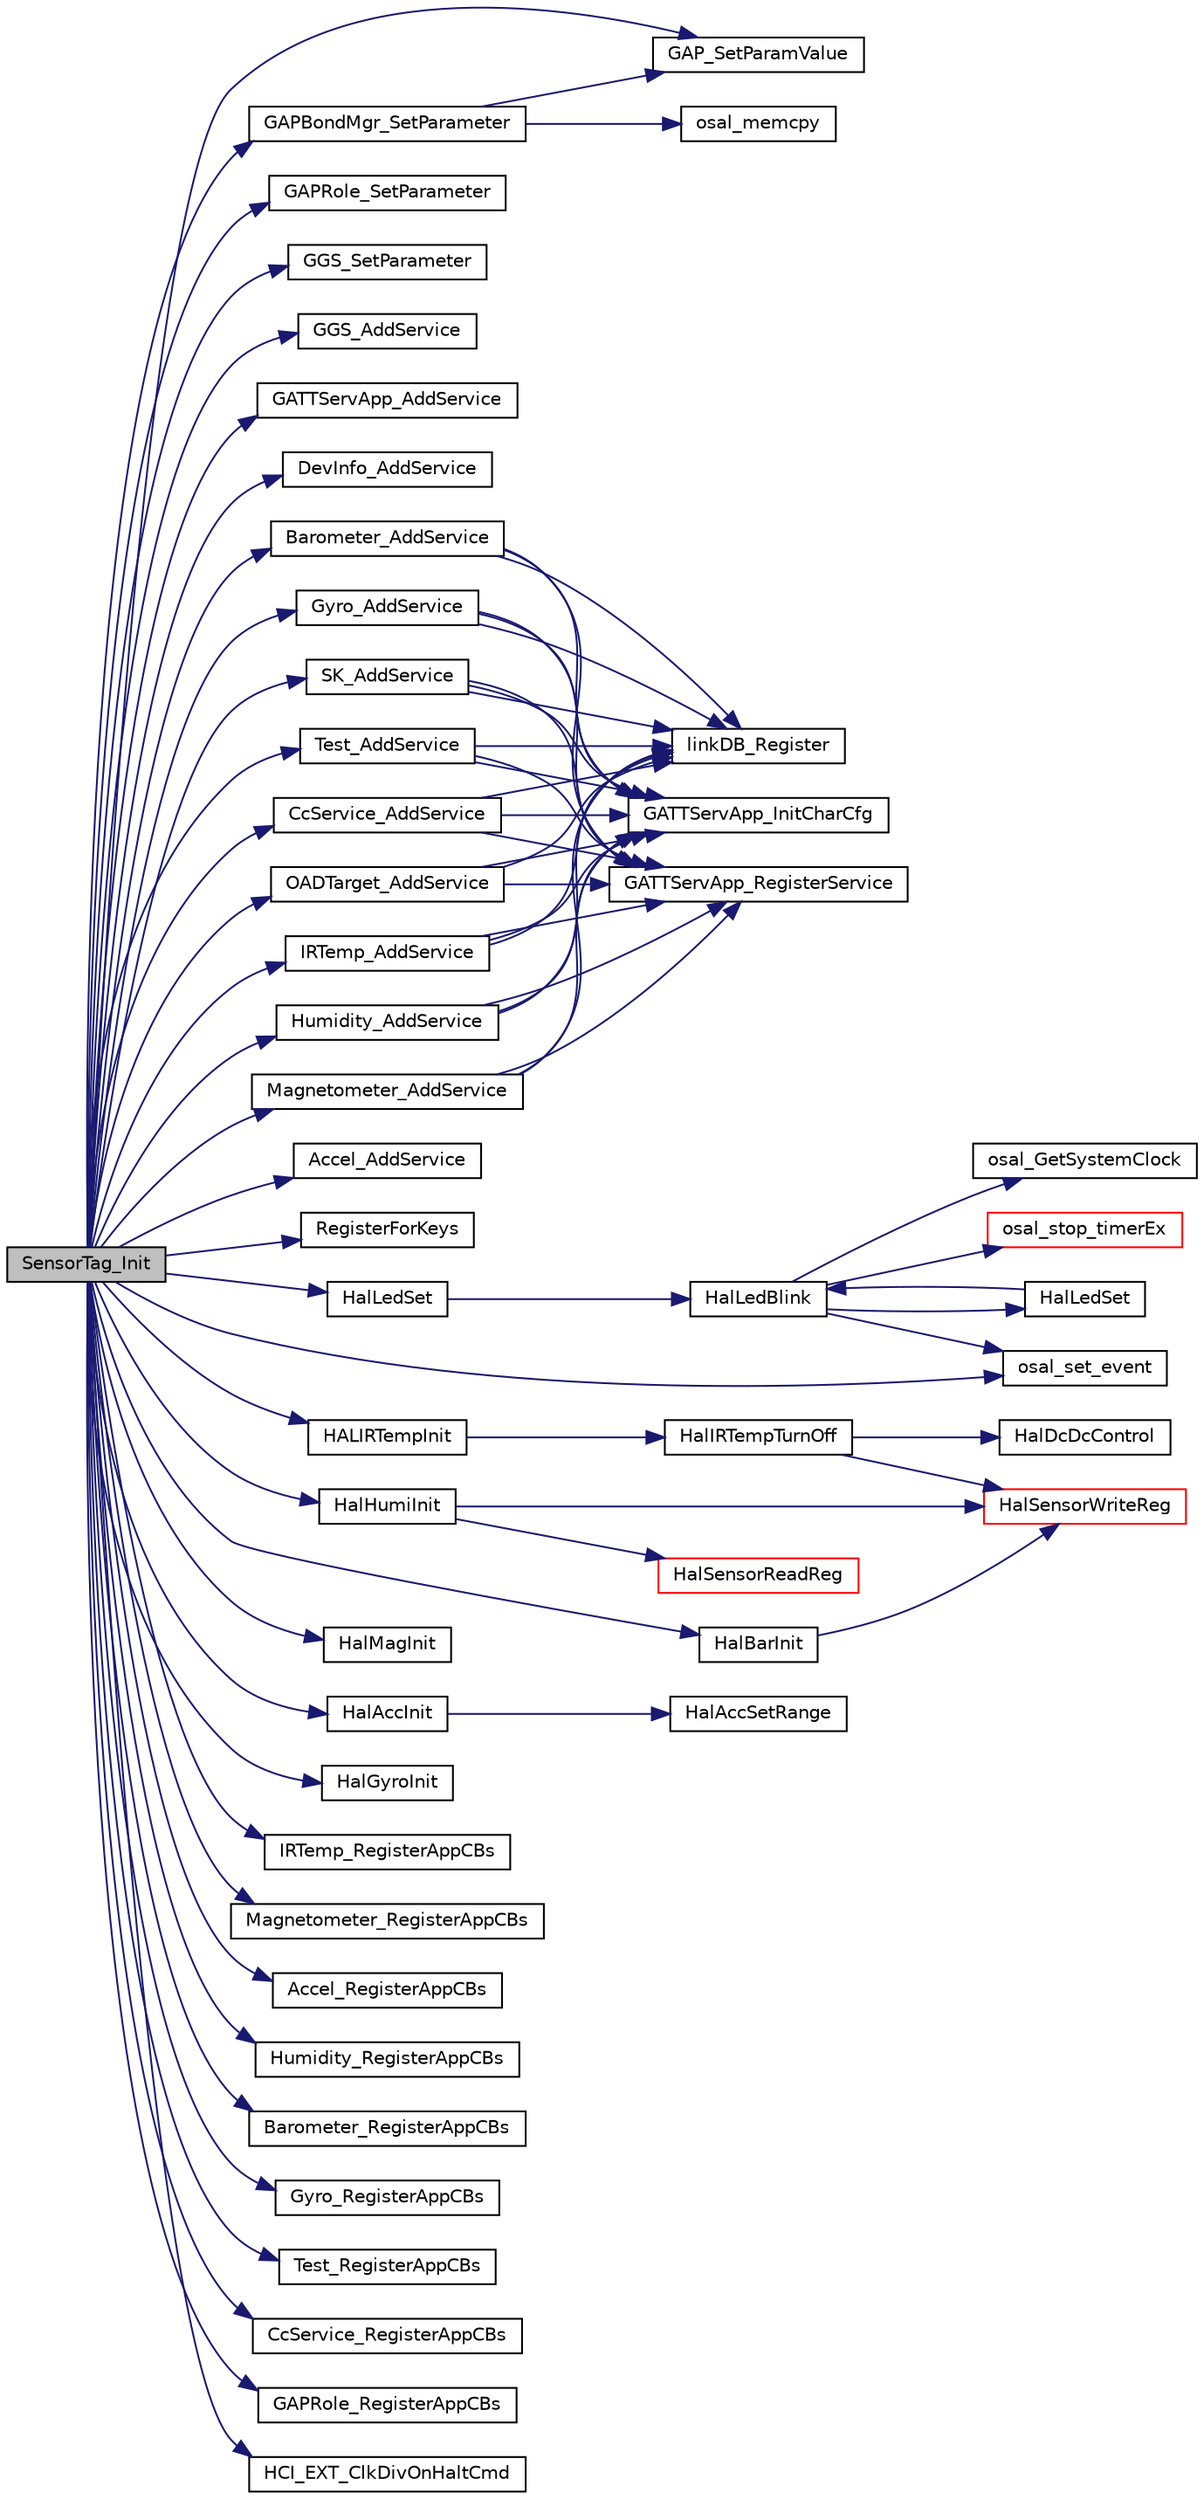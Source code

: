 digraph "SensorTag_Init"
{
  edge [fontname="Helvetica",fontsize="10",labelfontname="Helvetica",labelfontsize="10"];
  node [fontname="Helvetica",fontsize="10",shape=record];
  rankdir="LR";
  Node1 [label="SensorTag_Init",height=0.2,width=0.4,color="black", fillcolor="grey75", style="filled" fontcolor="black"];
  Node1 -> Node2 [color="midnightblue",fontsize="10",style="solid",fontname="Helvetica"];
  Node2 [label="GAP_SetParamValue",height=0.2,width=0.4,color="black", fillcolor="white", style="filled",URL="$group___g_a_p___a_p_i.html#ga45fab6682fc253681d7abe697a4fc0b5",tooltip="Set a GAP Parameter value. Use this function to change the default GAP parameter values. "];
  Node1 -> Node3 [color="midnightblue",fontsize="10",style="solid",fontname="Helvetica"];
  Node3 [label="GAPRole_SetParameter",height=0.2,width=0.4,color="black", fillcolor="white", style="filled",URL="$group___g_a_p_r_o_l_e_s___b_r_o_a_d_c_a_s_t_e_r___a_p_i.html#ga951a64ccae7a5c1373642836d2afd4ce",tooltip="Set a GAP Role parameter. "];
  Node1 -> Node4 [color="midnightblue",fontsize="10",style="solid",fontname="Helvetica"];
  Node4 [label="GGS_SetParameter",height=0.2,width=0.4,color="black", fillcolor="white", style="filled",URL="$gapgattserver_8h.html#aa199a7c7fe4464c84e4440135d2e91f8",tooltip="Set a GAP GATT Server parameter. "];
  Node1 -> Node5 [color="midnightblue",fontsize="10",style="solid",fontname="Helvetica"];
  Node5 [label="GAPBondMgr_SetParameter",height=0.2,width=0.4,color="black", fillcolor="white", style="filled",URL="$group___g_a_p_r_o_l_e_s___b_o_n_d_m_g_r___a_p_i.html#ga8c64e3dc3c38caafb72a9bb37c4b7b53",tooltip="Set a GAP Bond Manager parameter. "];
  Node5 -> Node6 [color="midnightblue",fontsize="10",style="solid",fontname="Helvetica"];
  Node6 [label="osal_memcpy",height=0.2,width=0.4,color="black", fillcolor="white", style="filled",URL="$_o_s_a_l_8c.html#ab944e6de468a807639e215e24ed0ddbc"];
  Node5 -> Node2 [color="midnightblue",fontsize="10",style="solid",fontname="Helvetica"];
  Node1 -> Node7 [color="midnightblue",fontsize="10",style="solid",fontname="Helvetica"];
  Node7 [label="GGS_AddService",height=0.2,width=0.4,color="black", fillcolor="white", style="filled",URL="$gapgattserver_8h.html#a378d66bb6f1fc9863df3727a6920c752",tooltip="Add function for the GAP GATT Service. "];
  Node1 -> Node8 [color="midnightblue",fontsize="10",style="solid",fontname="Helvetica"];
  Node8 [label="GATTServApp_AddService",height=0.2,width=0.4,color="black", fillcolor="white", style="filled",URL="$group___g_a_t_t___s_e_r_v___a_p_p___a_p_i.html#ga726a49f31f433e4d38257002f2179f67",tooltip="Add function for the GATT Service. "];
  Node1 -> Node9 [color="midnightblue",fontsize="10",style="solid",fontname="Helvetica"];
  Node9 [label="DevInfo_AddService",height=0.2,width=0.4,color="black", fillcolor="white", style="filled",URL="$devinfoservice_8c.html#ad0caa0b1979e874973e9478e7cf9e74b"];
  Node1 -> Node10 [color="midnightblue",fontsize="10",style="solid",fontname="Helvetica"];
  Node10 [label="IRTemp_AddService",height=0.2,width=0.4,color="black", fillcolor="white", style="filled",URL="$irtempservice_8c.html#afce2251e3b45823b2f9371afa6b70828"];
  Node10 -> Node11 [color="midnightblue",fontsize="10",style="solid",fontname="Helvetica"];
  Node11 [label="linkDB_Register",height=0.2,width=0.4,color="black", fillcolor="white", style="filled",URL="$linkdb_8h.html#a714736053db6c421237cc9619e8a98d5"];
  Node10 -> Node12 [color="midnightblue",fontsize="10",style="solid",fontname="Helvetica"];
  Node12 [label="GATTServApp_InitCharCfg",height=0.2,width=0.4,color="black", fillcolor="white", style="filled",URL="$group___g_a_t_t___s_e_r_v___a_p_p___a_p_i.html#gaa547859c48b173ca305804106db58a5c",tooltip="Initialize the client characteristic configuration table. "];
  Node10 -> Node13 [color="midnightblue",fontsize="10",style="solid",fontname="Helvetica"];
  Node13 [label="GATTServApp_RegisterService",height=0.2,width=0.4,color="black", fillcolor="white", style="filled",URL="$group___g_a_t_t___s_e_r_v___a_p_p___a_p_i.html#gad7307aa233319061ec29184e4b3caf80",tooltip="Register a service&#39;s attribute list and callback functions with the GATT Server Application. "];
  Node1 -> Node14 [color="midnightblue",fontsize="10",style="solid",fontname="Helvetica"];
  Node14 [label="Accel_AddService",height=0.2,width=0.4,color="black", fillcolor="white", style="filled",URL="$accelerometer_8c.html#a08f15c25a2debf5853a54db220a854dd"];
  Node1 -> Node15 [color="midnightblue",fontsize="10",style="solid",fontname="Helvetica"];
  Node15 [label="Humidity_AddService",height=0.2,width=0.4,color="black", fillcolor="white", style="filled",URL="$humidityservice_8c.html#a7de4278be2551d21cc6e7a20b0c6fdec"];
  Node15 -> Node11 [color="midnightblue",fontsize="10",style="solid",fontname="Helvetica"];
  Node15 -> Node12 [color="midnightblue",fontsize="10",style="solid",fontname="Helvetica"];
  Node15 -> Node13 [color="midnightblue",fontsize="10",style="solid",fontname="Helvetica"];
  Node1 -> Node16 [color="midnightblue",fontsize="10",style="solid",fontname="Helvetica"];
  Node16 [label="Magnetometer_AddService",height=0.2,width=0.4,color="black", fillcolor="white", style="filled",URL="$magnetometerservice_8c.html#a18c08f3e32e2ab66196efa5fffd3167a"];
  Node16 -> Node11 [color="midnightblue",fontsize="10",style="solid",fontname="Helvetica"];
  Node16 -> Node12 [color="midnightblue",fontsize="10",style="solid",fontname="Helvetica"];
  Node16 -> Node13 [color="midnightblue",fontsize="10",style="solid",fontname="Helvetica"];
  Node1 -> Node17 [color="midnightblue",fontsize="10",style="solid",fontname="Helvetica"];
  Node17 [label="Barometer_AddService",height=0.2,width=0.4,color="black", fillcolor="white", style="filled",URL="$barometerservice_8c.html#ae5af6a8158f32822cf8c5c8e5abf57cc"];
  Node17 -> Node11 [color="midnightblue",fontsize="10",style="solid",fontname="Helvetica"];
  Node17 -> Node12 [color="midnightblue",fontsize="10",style="solid",fontname="Helvetica"];
  Node17 -> Node13 [color="midnightblue",fontsize="10",style="solid",fontname="Helvetica"];
  Node1 -> Node18 [color="midnightblue",fontsize="10",style="solid",fontname="Helvetica"];
  Node18 [label="Gyro_AddService",height=0.2,width=0.4,color="black", fillcolor="white", style="filled",URL="$gyroservice_8c.html#af38f714d78e0cd9c8e18d123cf53cf28"];
  Node18 -> Node11 [color="midnightblue",fontsize="10",style="solid",fontname="Helvetica"];
  Node18 -> Node12 [color="midnightblue",fontsize="10",style="solid",fontname="Helvetica"];
  Node18 -> Node13 [color="midnightblue",fontsize="10",style="solid",fontname="Helvetica"];
  Node1 -> Node19 [color="midnightblue",fontsize="10",style="solid",fontname="Helvetica"];
  Node19 [label="SK_AddService",height=0.2,width=0.4,color="black", fillcolor="white", style="filled",URL="$simplekeys_8c.html#acd33b71684c5b1590259ba407bbb19f2"];
  Node19 -> Node12 [color="midnightblue",fontsize="10",style="solid",fontname="Helvetica"];
  Node19 -> Node11 [color="midnightblue",fontsize="10",style="solid",fontname="Helvetica"];
  Node19 -> Node13 [color="midnightblue",fontsize="10",style="solid",fontname="Helvetica"];
  Node1 -> Node20 [color="midnightblue",fontsize="10",style="solid",fontname="Helvetica"];
  Node20 [label="Test_AddService",height=0.2,width=0.4,color="black", fillcolor="white", style="filled",URL="$testservice_8c.html#a7d3078d20cc9f9668ed63593aa41d6e6"];
  Node20 -> Node12 [color="midnightblue",fontsize="10",style="solid",fontname="Helvetica"];
  Node20 -> Node11 [color="midnightblue",fontsize="10",style="solid",fontname="Helvetica"];
  Node20 -> Node13 [color="midnightblue",fontsize="10",style="solid",fontname="Helvetica"];
  Node1 -> Node21 [color="midnightblue",fontsize="10",style="solid",fontname="Helvetica"];
  Node21 [label="CcService_AddService",height=0.2,width=0.4,color="black", fillcolor="white", style="filled",URL="$ccservice_8c.html#a6b025d58f9d06cc7eda4adfc19d1abd1"];
  Node21 -> Node12 [color="midnightblue",fontsize="10",style="solid",fontname="Helvetica"];
  Node21 -> Node11 [color="midnightblue",fontsize="10",style="solid",fontname="Helvetica"];
  Node21 -> Node13 [color="midnightblue",fontsize="10",style="solid",fontname="Helvetica"];
  Node1 -> Node22 [color="midnightblue",fontsize="10",style="solid",fontname="Helvetica"];
  Node22 [label="OADTarget_AddService",height=0.2,width=0.4,color="black", fillcolor="white", style="filled",URL="$oad__target_8c.html#a57eb2c85f3d92c43b34b8dc2ceeb33ce"];
  Node22 -> Node12 [color="midnightblue",fontsize="10",style="solid",fontname="Helvetica"];
  Node22 -> Node11 [color="midnightblue",fontsize="10",style="solid",fontname="Helvetica"];
  Node22 -> Node13 [color="midnightblue",fontsize="10",style="solid",fontname="Helvetica"];
  Node1 -> Node23 [color="midnightblue",fontsize="10",style="solid",fontname="Helvetica"];
  Node23 [label="RegisterForKeys",height=0.2,width=0.4,color="black", fillcolor="white", style="filled",URL="$_on_board_8c.html#aefec0a9b6bda0018e9073cc2e791595d"];
  Node1 -> Node24 [color="midnightblue",fontsize="10",style="solid",fontname="Helvetica"];
  Node24 [label="HalLedSet",height=0.2,width=0.4,color="black", fillcolor="white", style="filled",URL="$hal__led_8h.html#aa17dd91043278f3639ead3c2ffe37994"];
  Node24 -> Node25 [color="midnightblue",fontsize="10",style="solid",fontname="Helvetica"];
  Node25 [label="HalLedBlink",height=0.2,width=0.4,color="black", fillcolor="white", style="filled",URL="$_c_c2540_e_b_2hal__led_8c.html#a422b685b71efda7d8912e74f1366a6e3"];
  Node25 -> Node26 [color="midnightblue",fontsize="10",style="solid",fontname="Helvetica"];
  Node26 [label="osal_GetSystemClock",height=0.2,width=0.4,color="black", fillcolor="white", style="filled",URL="$_o_s_a_l___timers_8c.html#a679aa1e9f3136380b4023156fa84432c"];
  Node25 -> Node27 [color="midnightblue",fontsize="10",style="solid",fontname="Helvetica"];
  Node27 [label="osal_stop_timerEx",height=0.2,width=0.4,color="red", fillcolor="white", style="filled",URL="$_o_s_a_l___timers_8c.html#aedb210826ce388533032ffcce1e43ccc"];
  Node25 -> Node28 [color="midnightblue",fontsize="10",style="solid",fontname="Helvetica"];
  Node28 [label="osal_set_event",height=0.2,width=0.4,color="black", fillcolor="white", style="filled",URL="$_o_s_a_l_8c.html#a67e62da8a1085ffe8f6a06c88736666a"];
  Node25 -> Node29 [color="midnightblue",fontsize="10",style="solid",fontname="Helvetica"];
  Node29 [label="HalLedSet",height=0.2,width=0.4,color="black", fillcolor="white", style="filled",URL="$_c_c2540_e_b_2hal__led_8c.html#ad1bd1bb51dafb8a84b723419e899205f"];
  Node29 -> Node25 [color="midnightblue",fontsize="10",style="solid",fontname="Helvetica"];
  Node1 -> Node30 [color="midnightblue",fontsize="10",style="solid",fontname="Helvetica"];
  Node30 [label="HALIRTempInit",height=0.2,width=0.4,color="black", fillcolor="white", style="filled",URL="$hal__irtemp_8c.html#a180032318d05a0c4dbe15174fd5f13de"];
  Node30 -> Node31 [color="midnightblue",fontsize="10",style="solid",fontname="Helvetica"];
  Node31 [label="HalIRTempTurnOff",height=0.2,width=0.4,color="black", fillcolor="white", style="filled",URL="$hal__irtemp_8c.html#a84b4221c5bc4405049b6dde3c75ee454"];
  Node31 -> Node32 [color="midnightblue",fontsize="10",style="solid",fontname="Helvetica"];
  Node32 [label="HalSensorWriteReg",height=0.2,width=0.4,color="red", fillcolor="white", style="filled",URL="$hal__sensor_8c.html#ae8653c83876cda04451d8e9fc923f599"];
  Node31 -> Node33 [color="midnightblue",fontsize="10",style="solid",fontname="Helvetica"];
  Node33 [label="HalDcDcControl",height=0.2,width=0.4,color="black", fillcolor="white", style="filled",URL="$hal__sensor_8c.html#a76fed60b5190edf5bbc017922b1f1194"];
  Node1 -> Node34 [color="midnightblue",fontsize="10",style="solid",fontname="Helvetica"];
  Node34 [label="HalHumiInit",height=0.2,width=0.4,color="black", fillcolor="white", style="filled",URL="$hal__humi_8c.html#ac438444ca235a6ef4a500e0cbf2d513e"];
  Node34 -> Node35 [color="midnightblue",fontsize="10",style="solid",fontname="Helvetica"];
  Node35 [label="HalSensorReadReg",height=0.2,width=0.4,color="red", fillcolor="white", style="filled",URL="$hal__sensor_8c.html#afbc45759f52fe34333d6fba095d278f5"];
  Node34 -> Node32 [color="midnightblue",fontsize="10",style="solid",fontname="Helvetica"];
  Node1 -> Node36 [color="midnightblue",fontsize="10",style="solid",fontname="Helvetica"];
  Node36 [label="HalMagInit",height=0.2,width=0.4,color="black", fillcolor="white", style="filled",URL="$hal__mag_8c.html#a3b6e43ae2878003f65a3d2c90efc318f"];
  Node1 -> Node37 [color="midnightblue",fontsize="10",style="solid",fontname="Helvetica"];
  Node37 [label="HalAccInit",height=0.2,width=0.4,color="black", fillcolor="white", style="filled",URL="$hal__acc_8c.html#a37176bc5bdfdf77eefcd14beecc71723"];
  Node37 -> Node38 [color="midnightblue",fontsize="10",style="solid",fontname="Helvetica"];
  Node38 [label="HalAccSetRange",height=0.2,width=0.4,color="black", fillcolor="white", style="filled",URL="$hal__acc_8c.html#a0b48d0c868e95a70cbdcc60a1bf18e24"];
  Node1 -> Node39 [color="midnightblue",fontsize="10",style="solid",fontname="Helvetica"];
  Node39 [label="HalBarInit",height=0.2,width=0.4,color="black", fillcolor="white", style="filled",URL="$hal__bar_8c.html#a52a9b7cf9137c3657d244d19b4d4eb73"];
  Node39 -> Node32 [color="midnightblue",fontsize="10",style="solid",fontname="Helvetica"];
  Node1 -> Node40 [color="midnightblue",fontsize="10",style="solid",fontname="Helvetica"];
  Node40 [label="HalGyroInit",height=0.2,width=0.4,color="black", fillcolor="white", style="filled",URL="$_c_c2541_a_r_c_2hal__gyro_8c.html#a5bc02b8d46bc5e9406ee5e3ec4108cd8"];
  Node1 -> Node41 [color="midnightblue",fontsize="10",style="solid",fontname="Helvetica"];
  Node41 [label="IRTemp_RegisterAppCBs",height=0.2,width=0.4,color="black", fillcolor="white", style="filled",URL="$irtempservice_8c.html#a5f590428666575193fecbd101ac4bf9b"];
  Node1 -> Node42 [color="midnightblue",fontsize="10",style="solid",fontname="Helvetica"];
  Node42 [label="Magnetometer_RegisterAppCBs",height=0.2,width=0.4,color="black", fillcolor="white", style="filled",URL="$magnetometerservice_8c.html#a9087b8dd448d08c553aecb2f67e8b85b"];
  Node1 -> Node43 [color="midnightblue",fontsize="10",style="solid",fontname="Helvetica"];
  Node43 [label="Accel_RegisterAppCBs",height=0.2,width=0.4,color="black", fillcolor="white", style="filled",URL="$accelerometer_8c.html#a39573aa2f45d4701b64849fb6b7c750c"];
  Node1 -> Node44 [color="midnightblue",fontsize="10",style="solid",fontname="Helvetica"];
  Node44 [label="Humidity_RegisterAppCBs",height=0.2,width=0.4,color="black", fillcolor="white", style="filled",URL="$humidityservice_8c.html#ab5a79a7fc22717ef2d8ff8ccba9a2457"];
  Node1 -> Node45 [color="midnightblue",fontsize="10",style="solid",fontname="Helvetica"];
  Node45 [label="Barometer_RegisterAppCBs",height=0.2,width=0.4,color="black", fillcolor="white", style="filled",URL="$barometerservice_8c.html#ad329c956842a8f5d6829667f1003ff7c"];
  Node1 -> Node46 [color="midnightblue",fontsize="10",style="solid",fontname="Helvetica"];
  Node46 [label="Gyro_RegisterAppCBs",height=0.2,width=0.4,color="black", fillcolor="white", style="filled",URL="$gyroservice_8c.html#a736843965012c2b9bf3256ab6fe5cf80"];
  Node1 -> Node47 [color="midnightblue",fontsize="10",style="solid",fontname="Helvetica"];
  Node47 [label="Test_RegisterAppCBs",height=0.2,width=0.4,color="black", fillcolor="white", style="filled",URL="$testservice_8c.html#a3523a1a0c4b08a293ab9e6615e54c6b6"];
  Node1 -> Node48 [color="midnightblue",fontsize="10",style="solid",fontname="Helvetica"];
  Node48 [label="CcService_RegisterAppCBs",height=0.2,width=0.4,color="black", fillcolor="white", style="filled",URL="$ccservice_8c.html#a1b65d6f43f0e6123a79d28930c523082"];
  Node1 -> Node49 [color="midnightblue",fontsize="10",style="solid",fontname="Helvetica"];
  Node49 [label="GAPRole_RegisterAppCBs",height=0.2,width=0.4,color="black", fillcolor="white", style="filled",URL="$group___g_a_p_r_o_l_e_s___p_e_r_i_p_h_e_r_a_l___a_p_i.html#gaa0ac8e3133226713e2d1800998351e34",tooltip="Register application&#39;s callbacks. "];
  Node1 -> Node50 [color="midnightblue",fontsize="10",style="solid",fontname="Helvetica"];
  Node50 [label="HCI_EXT_ClkDivOnHaltCmd",height=0.2,width=0.4,color="black", fillcolor="white", style="filled",URL="$hci_8h.html#a620d1be2cfbf6186a7391880227087a2"];
  Node1 -> Node28 [color="midnightblue",fontsize="10",style="solid",fontname="Helvetica"];
}
